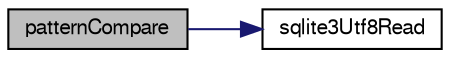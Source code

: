 digraph "patternCompare"
{
  edge [fontname="FreeSans",fontsize="10",labelfontname="FreeSans",labelfontsize="10"];
  node [fontname="FreeSans",fontsize="10",shape=record];
  rankdir="LR";
  Node216253 [label="patternCompare",height=0.2,width=0.4,color="black", fillcolor="grey75", style="filled", fontcolor="black"];
  Node216253 -> Node216254 [color="midnightblue",fontsize="10",style="solid",fontname="FreeSans"];
  Node216254 [label="sqlite3Utf8Read",height=0.2,width=0.4,color="black", fillcolor="white", style="filled",URL="$sqlite3_8c.html#ae25f70650fcf02236868220f5ebd2d79"];
}
